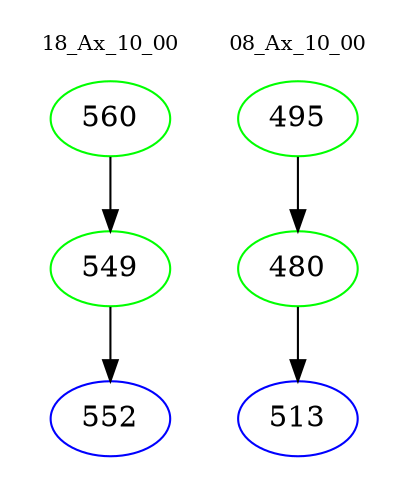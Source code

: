 digraph{
subgraph cluster_0 {
color = white
label = "18_Ax_10_00";
fontsize=10;
T0_560 [label="560", color="green"]
T0_560 -> T0_549 [color="black"]
T0_549 [label="549", color="green"]
T0_549 -> T0_552 [color="black"]
T0_552 [label="552", color="blue"]
}
subgraph cluster_1 {
color = white
label = "08_Ax_10_00";
fontsize=10;
T1_495 [label="495", color="green"]
T1_495 -> T1_480 [color="black"]
T1_480 [label="480", color="green"]
T1_480 -> T1_513 [color="black"]
T1_513 [label="513", color="blue"]
}
}
